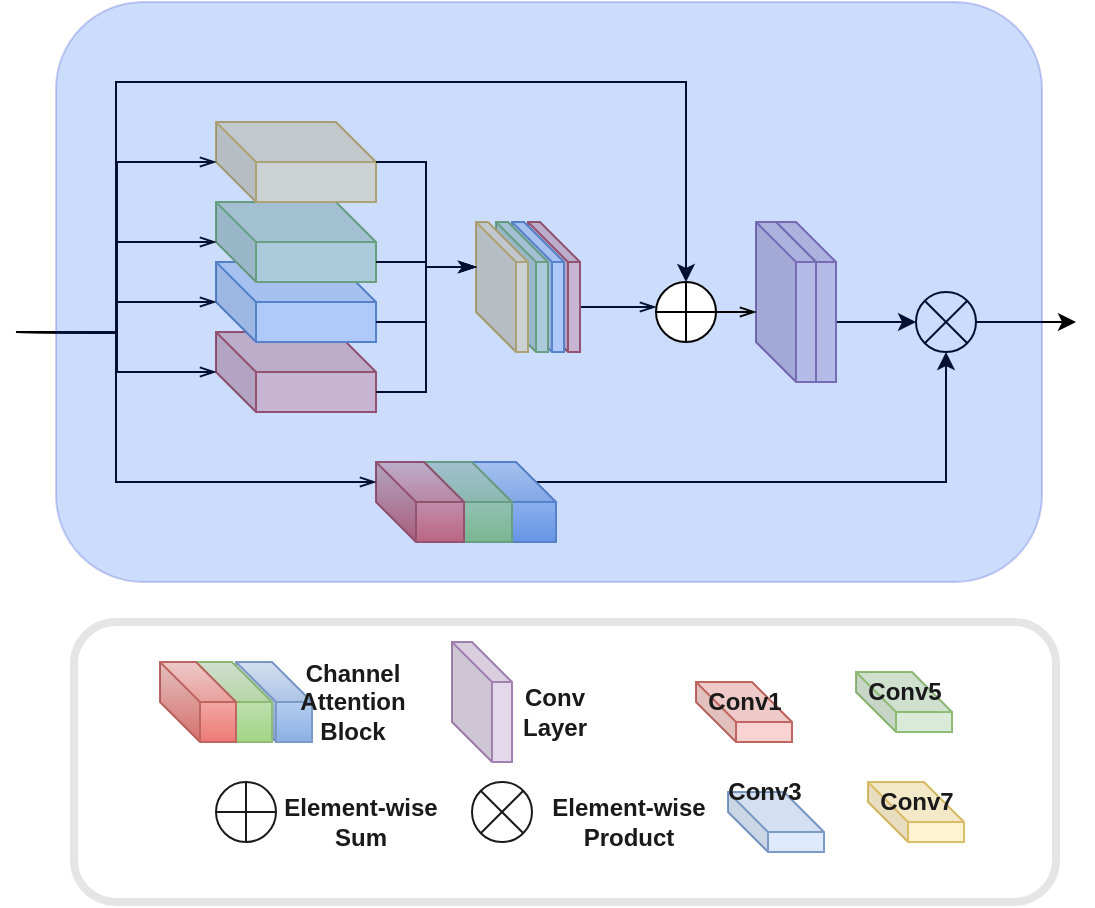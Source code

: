 <mxfile version="22.1.18" type="github">
  <diagram name="第 1 页" id="eq8SUNMDuEyKieKmPVXI">
    <mxGraphModel dx="1922" dy="1033" grid="1" gridSize="10" guides="1" tooltips="1" connect="1" arrows="1" fold="1" page="1" pageScale="1" pageWidth="827" pageHeight="1169" math="0" shadow="0">
      <root>
        <mxCell id="0" />
        <mxCell id="1" parent="0" />
        <mxCell id="s6vL8tzU-uewyDVNYMGd-20" value="" style="shape=cube;whiteSpace=wrap;html=1;boundedLbl=1;backgroundOutline=1;darkOpacity=0.05;darkOpacity2=0.1;fillColor=#f8cecc;strokeColor=#b85450;" vertex="1" parent="1">
          <mxGeometry x="240" y="545" width="80" height="40" as="geometry" />
        </mxCell>
        <mxCell id="s6vL8tzU-uewyDVNYMGd-22" value="" style="shape=cube;whiteSpace=wrap;html=1;boundedLbl=1;backgroundOutline=1;darkOpacity=0.05;darkOpacity2=0.1;fillColor=#dae8fc;strokeColor=#6c8ebf;" vertex="1" parent="1">
          <mxGeometry x="240" y="510" width="80" height="40" as="geometry" />
        </mxCell>
        <mxCell id="s6vL8tzU-uewyDVNYMGd-23" value="" style="shape=cube;whiteSpace=wrap;html=1;boundedLbl=1;backgroundOutline=1;darkOpacity=0.05;darkOpacity2=0.1;fillColor=#d5e8d4;strokeColor=#82b366;" vertex="1" parent="1">
          <mxGeometry x="240" y="480" width="80" height="40" as="geometry" />
        </mxCell>
        <mxCell id="s6vL8tzU-uewyDVNYMGd-25" value="" style="shape=cube;whiteSpace=wrap;html=1;boundedLbl=1;backgroundOutline=1;darkOpacity=0.05;darkOpacity2=0.1;fillColor=#fff2cc;strokeColor=#d6b656;" vertex="1" parent="1">
          <mxGeometry x="240" y="440" width="80" height="40" as="geometry" />
        </mxCell>
        <mxCell id="s6vL8tzU-uewyDVNYMGd-106" style="edgeStyle=orthogonalEdgeStyle;rounded=0;orthogonalLoop=1;jettySize=auto;html=1;exitX=0;exitY=0;exitDx=26;exitDy=42.5;exitPerimeter=0;endArrow=openThin;endFill=0;" edge="1" parent="1" source="s6vL8tzU-uewyDVNYMGd-39">
          <mxGeometry relative="1" as="geometry">
            <mxPoint x="460" y="533" as="targetPoint" />
          </mxGeometry>
        </mxCell>
        <mxCell id="s6vL8tzU-uewyDVNYMGd-39" value="" style="shape=cube;whiteSpace=wrap;html=1;boundedLbl=1;backgroundOutline=1;darkOpacity=0.05;darkOpacity2=0.1;fillColor=#f8cecc;strokeColor=#b85450;" vertex="1" parent="1">
          <mxGeometry x="396" y="490" width="26" height="65" as="geometry" />
        </mxCell>
        <mxCell id="s6vL8tzU-uewyDVNYMGd-57" value="" style="shape=cube;whiteSpace=wrap;html=1;boundedLbl=1;backgroundOutline=1;darkOpacity=0.05;darkOpacity2=0.1;fillColor=#dae8fc;strokeColor=#6c8ebf;" vertex="1" parent="1">
          <mxGeometry x="388" y="490" width="26" height="65" as="geometry" />
        </mxCell>
        <mxCell id="s6vL8tzU-uewyDVNYMGd-58" value="" style="shape=cube;whiteSpace=wrap;html=1;boundedLbl=1;backgroundOutline=1;darkOpacity=0.05;darkOpacity2=0.1;fillColor=#d5e8d4;strokeColor=#82b366;" vertex="1" parent="1">
          <mxGeometry x="380" y="490" width="26" height="65" as="geometry" />
        </mxCell>
        <mxCell id="s6vL8tzU-uewyDVNYMGd-60" value="" style="shape=cube;whiteSpace=wrap;html=1;boundedLbl=1;backgroundOutline=1;darkOpacity=0.05;darkOpacity2=0.1;fillColor=#fff2cc;strokeColor=#d6b656;" vertex="1" parent="1">
          <mxGeometry x="370" y="490" width="26" height="65" as="geometry" />
        </mxCell>
        <mxCell id="s6vL8tzU-uewyDVNYMGd-62" style="edgeStyle=orthogonalEdgeStyle;rounded=0;orthogonalLoop=1;jettySize=auto;html=1;exitX=0;exitY=0;exitDx=80;exitDy=30;exitPerimeter=0;entryX=0;entryY=0;entryDx=0;entryDy=22.5;entryPerimeter=0;endArrow=openThin;endFill=0;" edge="1" parent="1" source="s6vL8tzU-uewyDVNYMGd-20" target="s6vL8tzU-uewyDVNYMGd-60">
          <mxGeometry relative="1" as="geometry" />
        </mxCell>
        <mxCell id="s6vL8tzU-uewyDVNYMGd-63" style="edgeStyle=orthogonalEdgeStyle;rounded=0;orthogonalLoop=1;jettySize=auto;html=1;exitX=0;exitY=0;exitDx=80;exitDy=30;exitPerimeter=0;entryX=0;entryY=0;entryDx=0;entryDy=22.5;entryPerimeter=0;endArrow=openThin;endFill=0;" edge="1" parent="1" source="s6vL8tzU-uewyDVNYMGd-23" target="s6vL8tzU-uewyDVNYMGd-60">
          <mxGeometry relative="1" as="geometry" />
        </mxCell>
        <mxCell id="s6vL8tzU-uewyDVNYMGd-64" style="edgeStyle=orthogonalEdgeStyle;rounded=0;orthogonalLoop=1;jettySize=auto;html=1;exitX=0;exitY=0;exitDx=80;exitDy=30;exitPerimeter=0;entryX=0;entryY=0;entryDx=0;entryDy=22.5;entryPerimeter=0;endArrow=openThin;endFill=0;" edge="1" parent="1" source="s6vL8tzU-uewyDVNYMGd-22" target="s6vL8tzU-uewyDVNYMGd-60">
          <mxGeometry relative="1" as="geometry" />
        </mxCell>
        <mxCell id="s6vL8tzU-uewyDVNYMGd-107" style="edgeStyle=orthogonalEdgeStyle;rounded=0;orthogonalLoop=1;jettySize=auto;html=1;exitX=0;exitY=0;exitDx=120;exitDy=55;exitPerimeter=0;entryX=0.5;entryY=0;entryDx=0;entryDy=0;" edge="1" parent="1" target="s6vL8tzU-uewyDVNYMGd-103">
          <mxGeometry relative="1" as="geometry">
            <mxPoint x="140" y="545" as="sourcePoint" />
            <Array as="points">
              <mxPoint x="190" y="545" />
              <mxPoint x="190" y="420" />
              <mxPoint x="475" y="420" />
            </Array>
          </mxGeometry>
        </mxCell>
        <mxCell id="s6vL8tzU-uewyDVNYMGd-73" style="edgeStyle=orthogonalEdgeStyle;rounded=0;orthogonalLoop=1;jettySize=auto;html=1;exitX=0;exitY=0;exitDx=80;exitDy=20;exitPerimeter=0;entryX=0;entryY=0;entryDx=0;entryDy=22.5;entryPerimeter=0;endArrow=classicThin;endFill=1;" edge="1" parent="1" source="s6vL8tzU-uewyDVNYMGd-25" target="s6vL8tzU-uewyDVNYMGd-60">
          <mxGeometry relative="1" as="geometry" />
        </mxCell>
        <mxCell id="s6vL8tzU-uewyDVNYMGd-74" style="edgeStyle=orthogonalEdgeStyle;rounded=0;orthogonalLoop=1;jettySize=auto;html=1;exitX=0;exitY=0;exitDx=120;exitDy=55;exitPerimeter=0;entryX=0;entryY=0;entryDx=0;entryDy=20;entryPerimeter=0;endArrow=openThin;endFill=0;" edge="1" parent="1" target="s6vL8tzU-uewyDVNYMGd-25">
          <mxGeometry relative="1" as="geometry">
            <mxPoint x="140" y="545" as="sourcePoint" />
          </mxGeometry>
        </mxCell>
        <mxCell id="s6vL8tzU-uewyDVNYMGd-75" style="edgeStyle=orthogonalEdgeStyle;rounded=0;orthogonalLoop=1;jettySize=auto;html=1;exitX=0;exitY=0;exitDx=120;exitDy=55;exitPerimeter=0;entryX=0;entryY=0;entryDx=0;entryDy=20;entryPerimeter=0;endArrow=openThin;endFill=0;" edge="1" parent="1" target="s6vL8tzU-uewyDVNYMGd-23">
          <mxGeometry relative="1" as="geometry">
            <mxPoint x="140" y="545" as="sourcePoint" />
          </mxGeometry>
        </mxCell>
        <mxCell id="s6vL8tzU-uewyDVNYMGd-76" style="edgeStyle=orthogonalEdgeStyle;rounded=0;orthogonalLoop=1;jettySize=auto;html=1;exitX=0;exitY=0;exitDx=120;exitDy=55;exitPerimeter=0;entryX=0;entryY=0;entryDx=0;entryDy=20;entryPerimeter=0;endArrow=openThin;endFill=0;" edge="1" parent="1" target="s6vL8tzU-uewyDVNYMGd-22">
          <mxGeometry relative="1" as="geometry">
            <mxPoint x="140" y="545" as="sourcePoint" />
          </mxGeometry>
        </mxCell>
        <mxCell id="s6vL8tzU-uewyDVNYMGd-77" style="edgeStyle=orthogonalEdgeStyle;rounded=0;orthogonalLoop=1;jettySize=auto;html=1;exitX=0;exitY=0;exitDx=120;exitDy=55;exitPerimeter=0;entryX=0;entryY=0;entryDx=0;entryDy=20;entryPerimeter=0;endArrow=openThin;endFill=0;" edge="1" parent="1" target="s6vL8tzU-uewyDVNYMGd-20">
          <mxGeometry relative="1" as="geometry">
            <mxPoint x="140" y="545" as="sourcePoint" />
          </mxGeometry>
        </mxCell>
        <mxCell id="s6vL8tzU-uewyDVNYMGd-100" style="edgeStyle=orthogonalEdgeStyle;rounded=0;orthogonalLoop=1;jettySize=auto;html=1;exitX=0;exitY=0;exitDx=38;exitDy=10;exitPerimeter=0;entryX=0.5;entryY=1;entryDx=0;entryDy=0;" edge="1" parent="1" source="s6vL8tzU-uewyDVNYMGd-80" target="s6vL8tzU-uewyDVNYMGd-86">
          <mxGeometry relative="1" as="geometry" />
        </mxCell>
        <mxCell id="s6vL8tzU-uewyDVNYMGd-80" value="" style="shape=cube;whiteSpace=wrap;html=1;boundedLbl=1;backgroundOutline=1;darkOpacity=0.05;darkOpacity2=0.1;fontStyle=1;fillColor=#dae8fc;strokeColor=#6c8ebf;gradientColor=#7ea6e0;" vertex="1" parent="1">
          <mxGeometry x="362" y="610" width="48" height="40" as="geometry" />
        </mxCell>
        <mxCell id="s6vL8tzU-uewyDVNYMGd-81" value="" style="shape=cube;whiteSpace=wrap;html=1;boundedLbl=1;backgroundOutline=1;darkOpacity=0.05;darkOpacity2=0.1;fillColor=#d5e8d4;strokeColor=#82b366;gradientColor=#97d077;" vertex="1" parent="1">
          <mxGeometry x="344" y="610" width="44" height="40" as="geometry" />
        </mxCell>
        <mxCell id="s6vL8tzU-uewyDVNYMGd-82" value="" style="shape=cube;whiteSpace=wrap;html=1;boundedLbl=1;backgroundOutline=1;darkOpacity=0.05;darkOpacity2=0.1;fillColor=#f8cecc;strokeColor=#b85450;gradientColor=#ea6b66;" vertex="1" parent="1">
          <mxGeometry x="320" y="610" width="44" height="40" as="geometry" />
        </mxCell>
        <mxCell id="s6vL8tzU-uewyDVNYMGd-83" style="edgeStyle=orthogonalEdgeStyle;rounded=0;orthogonalLoop=1;jettySize=auto;html=1;exitX=0;exitY=0;exitDx=120;exitDy=55;exitPerimeter=0;entryX=0;entryY=0;entryDx=0;entryDy=10;entryPerimeter=0;endArrow=openThin;endFill=0;" edge="1" parent="1" target="s6vL8tzU-uewyDVNYMGd-82">
          <mxGeometry relative="1" as="geometry">
            <mxPoint x="140" y="545" as="sourcePoint" />
            <Array as="points">
              <mxPoint x="190" y="545" />
              <mxPoint x="190" y="620" />
            </Array>
          </mxGeometry>
        </mxCell>
        <mxCell id="s6vL8tzU-uewyDVNYMGd-98" style="edgeStyle=orthogonalEdgeStyle;rounded=0;orthogonalLoop=1;jettySize=auto;html=1;exitX=1;exitY=0.5;exitDx=0;exitDy=0;" edge="1" parent="1" source="s6vL8tzU-uewyDVNYMGd-86">
          <mxGeometry relative="1" as="geometry">
            <mxPoint x="670" y="540" as="targetPoint" />
          </mxGeometry>
        </mxCell>
        <mxCell id="s6vL8tzU-uewyDVNYMGd-86" value="" style="shape=sumEllipse;perimeter=ellipsePerimeter;whiteSpace=wrap;html=1;backgroundOutline=1;" vertex="1" parent="1">
          <mxGeometry x="590" y="525" width="30" height="30" as="geometry" />
        </mxCell>
        <mxCell id="s6vL8tzU-uewyDVNYMGd-96" style="edgeStyle=orthogonalEdgeStyle;rounded=0;orthogonalLoop=1;jettySize=auto;html=1;exitX=0;exitY=0;exitDx=30;exitDy=50;exitPerimeter=0;entryX=0;entryY=0.5;entryDx=0;entryDy=0;" edge="1" parent="1" source="s6vL8tzU-uewyDVNYMGd-88" target="s6vL8tzU-uewyDVNYMGd-86">
          <mxGeometry relative="1" as="geometry" />
        </mxCell>
        <mxCell id="s6vL8tzU-uewyDVNYMGd-88" value="" style="shape=cube;whiteSpace=wrap;html=1;boundedLbl=1;backgroundOutline=1;darkOpacity=0.05;darkOpacity2=0.1;fillColor=#e1d5e7;strokeColor=#9673a6;" vertex="1" parent="1">
          <mxGeometry x="520" y="490" width="30" height="80" as="geometry" />
        </mxCell>
        <mxCell id="s6vL8tzU-uewyDVNYMGd-89" value="" style="shape=cube;whiteSpace=wrap;html=1;boundedLbl=1;backgroundOutline=1;darkOpacity=0.05;darkOpacity2=0.1;fillColor=#e1d5e7;strokeColor=#9673a6;" vertex="1" parent="1">
          <mxGeometry x="510" y="490" width="30" height="80" as="geometry" />
        </mxCell>
        <mxCell id="s6vL8tzU-uewyDVNYMGd-101" value="" style="rounded=1;whiteSpace=wrap;html=1;fillColor=#0050ef;strokeColor=#001DBC;opacity=20;fontColor=#ffffff;" vertex="1" parent="1">
          <mxGeometry x="160" y="380" width="493" height="290" as="geometry" />
        </mxCell>
        <mxCell id="s6vL8tzU-uewyDVNYMGd-108" style="edgeStyle=orthogonalEdgeStyle;rounded=0;orthogonalLoop=1;jettySize=auto;html=1;exitX=1;exitY=0.5;exitDx=0;exitDy=0;endArrow=openThin;endFill=0;" edge="1" parent="1" source="s6vL8tzU-uewyDVNYMGd-103">
          <mxGeometry relative="1" as="geometry">
            <mxPoint x="510" y="535" as="targetPoint" />
          </mxGeometry>
        </mxCell>
        <mxCell id="s6vL8tzU-uewyDVNYMGd-103" value="" style="shape=orEllipse;perimeter=ellipsePerimeter;whiteSpace=wrap;html=1;backgroundOutline=1;" vertex="1" parent="1">
          <mxGeometry x="460" y="520" width="30" height="30" as="geometry" />
        </mxCell>
        <mxCell id="s6vL8tzU-uewyDVNYMGd-109" value="" style="shape=cube;whiteSpace=wrap;html=1;boundedLbl=1;backgroundOutline=1;darkOpacity=0.05;darkOpacity2=0.1;fontStyle=1;fillColor=#dae8fc;strokeColor=#6c8ebf;gradientColor=#7ea6e0;" vertex="1" parent="1">
          <mxGeometry x="250" y="710" width="38" height="40" as="geometry" />
        </mxCell>
        <mxCell id="s6vL8tzU-uewyDVNYMGd-115" value="" style="shape=cube;whiteSpace=wrap;html=1;boundedLbl=1;backgroundOutline=1;darkOpacity=0.05;darkOpacity2=0.1;fillColor=#e1d5e7;strokeColor=#9673a6;" vertex="1" parent="1">
          <mxGeometry x="358" y="700" width="30" height="60" as="geometry" />
        </mxCell>
        <mxCell id="s6vL8tzU-uewyDVNYMGd-116" value="" style="shape=cube;whiteSpace=wrap;html=1;boundedLbl=1;backgroundOutline=1;darkOpacity=0.05;darkOpacity2=0.1;fillColor=#fff2cc;strokeColor=#d6b656;" vertex="1" parent="1">
          <mxGeometry x="566" y="770" width="48" height="30" as="geometry" />
        </mxCell>
        <mxCell id="s6vL8tzU-uewyDVNYMGd-121" value="" style="shape=cube;whiteSpace=wrap;html=1;boundedLbl=1;backgroundOutline=1;darkOpacity=0.05;darkOpacity2=0.1;fontStyle=1;fillColor=#d5e8d4;strokeColor=#82b366;gradientColor=#97d077;" vertex="1" parent="1">
          <mxGeometry x="230" y="710" width="38" height="40" as="geometry" />
        </mxCell>
        <mxCell id="s6vL8tzU-uewyDVNYMGd-122" value="" style="shape=cube;whiteSpace=wrap;html=1;boundedLbl=1;backgroundOutline=1;darkOpacity=0.05;darkOpacity2=0.1;fontStyle=1;fillColor=#f8cecc;strokeColor=#b85450;gradientColor=#ea6b66;" vertex="1" parent="1">
          <mxGeometry x="212" y="710" width="38" height="40" as="geometry" />
        </mxCell>
        <mxCell id="s6vL8tzU-uewyDVNYMGd-125" value="" style="shape=cube;whiteSpace=wrap;html=1;boundedLbl=1;backgroundOutline=1;darkOpacity=0.05;darkOpacity2=0.1;fillColor=#d5e8d4;strokeColor=#82b366;" vertex="1" parent="1">
          <mxGeometry x="560" y="715" width="48" height="30" as="geometry" />
        </mxCell>
        <mxCell id="s6vL8tzU-uewyDVNYMGd-126" value="" style="shape=cube;whiteSpace=wrap;html=1;boundedLbl=1;backgroundOutline=1;darkOpacity=0.05;darkOpacity2=0.1;fillColor=#dae8fc;strokeColor=#6c8ebf;" vertex="1" parent="1">
          <mxGeometry x="496" y="775" width="48" height="30" as="geometry" />
        </mxCell>
        <mxCell id="s6vL8tzU-uewyDVNYMGd-127" value="" style="shape=cube;whiteSpace=wrap;html=1;boundedLbl=1;backgroundOutline=1;darkOpacity=0.05;darkOpacity2=0.1;fillColor=#f8cecc;strokeColor=#b85450;" vertex="1" parent="1">
          <mxGeometry x="480" y="720" width="48" height="30" as="geometry" />
        </mxCell>
        <mxCell id="s6vL8tzU-uewyDVNYMGd-128" value="" style="shape=sumEllipse;perimeter=ellipsePerimeter;whiteSpace=wrap;html=1;backgroundOutline=1;" vertex="1" parent="1">
          <mxGeometry x="368" y="770" width="30" height="30" as="geometry" />
        </mxCell>
        <mxCell id="s6vL8tzU-uewyDVNYMGd-129" value="" style="shape=orEllipse;perimeter=ellipsePerimeter;whiteSpace=wrap;html=1;backgroundOutline=1;" vertex="1" parent="1">
          <mxGeometry x="240" y="770" width="30" height="30" as="geometry" />
        </mxCell>
        <mxCell id="s6vL8tzU-uewyDVNYMGd-130" value="&lt;b&gt;Channel&lt;br&gt;Attention&lt;br&gt;Block&lt;/b&gt;" style="text;html=1;align=center;verticalAlign=middle;resizable=0;points=[];autosize=1;strokeColor=none;fillColor=none;" vertex="1" parent="1">
          <mxGeometry x="268" y="700" width="80" height="60" as="geometry" />
        </mxCell>
        <mxCell id="s6vL8tzU-uewyDVNYMGd-131" value="&lt;b&gt;Conv &lt;br&gt;Layer&lt;/b&gt;" style="text;html=1;align=center;verticalAlign=middle;resizable=0;points=[];autosize=1;strokeColor=none;fillColor=none;" vertex="1" parent="1">
          <mxGeometry x="379" y="715" width="60" height="40" as="geometry" />
        </mxCell>
        <mxCell id="s6vL8tzU-uewyDVNYMGd-133" value="&lt;b&gt;Element-wise&lt;br&gt;Product&lt;/b&gt;" style="text;html=1;align=center;verticalAlign=middle;resizable=0;points=[];autosize=1;strokeColor=none;fillColor=none;" vertex="1" parent="1">
          <mxGeometry x="396" y="770" width="100" height="40" as="geometry" />
        </mxCell>
        <mxCell id="s6vL8tzU-uewyDVNYMGd-134" value="&lt;b&gt;Element-wise&lt;br&gt;Sum&lt;br&gt;&lt;/b&gt;" style="text;html=1;align=center;verticalAlign=middle;resizable=0;points=[];autosize=1;strokeColor=none;fillColor=none;" vertex="1" parent="1">
          <mxGeometry x="262" y="770" width="100" height="40" as="geometry" />
        </mxCell>
        <mxCell id="s6vL8tzU-uewyDVNYMGd-135" value="&lt;b&gt;Conv1&lt;/b&gt;" style="text;html=1;align=center;verticalAlign=middle;resizable=0;points=[];autosize=1;strokeColor=none;fillColor=none;" vertex="1" parent="1">
          <mxGeometry x="474" y="715" width="60" height="30" as="geometry" />
        </mxCell>
        <mxCell id="s6vL8tzU-uewyDVNYMGd-136" value="&lt;b&gt;Conv5&lt;/b&gt;" style="text;html=1;align=center;verticalAlign=middle;resizable=0;points=[];autosize=1;strokeColor=none;fillColor=none;" vertex="1" parent="1">
          <mxGeometry x="554" y="710" width="60" height="30" as="geometry" />
        </mxCell>
        <mxCell id="s6vL8tzU-uewyDVNYMGd-137" value="&lt;b&gt;Conv3&lt;/b&gt;" style="text;html=1;align=center;verticalAlign=middle;resizable=0;points=[];autosize=1;strokeColor=none;fillColor=none;" vertex="1" parent="1">
          <mxGeometry x="484" y="760" width="60" height="30" as="geometry" />
        </mxCell>
        <mxCell id="s6vL8tzU-uewyDVNYMGd-138" value="&lt;b&gt;Conv7&lt;/b&gt;" style="text;html=1;align=center;verticalAlign=middle;resizable=0;points=[];autosize=1;strokeColor=none;fillColor=none;" vertex="1" parent="1">
          <mxGeometry x="560" y="765" width="60" height="30" as="geometry" />
        </mxCell>
        <mxCell id="s6vL8tzU-uewyDVNYMGd-139" value="" style="rounded=1;whiteSpace=wrap;html=1;opacity=10;strokeColor=default;strokeWidth=4;" vertex="1" parent="1">
          <mxGeometry x="169" y="690" width="491" height="140" as="geometry" />
        </mxCell>
      </root>
    </mxGraphModel>
  </diagram>
</mxfile>

